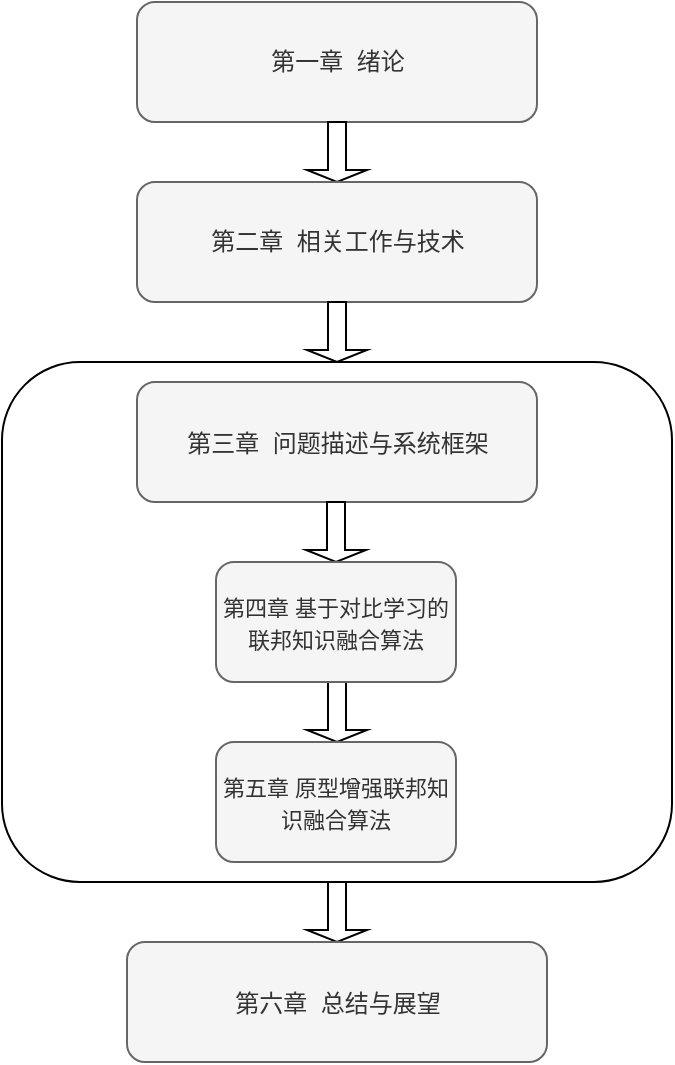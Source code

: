 <mxfile version="20.6.2" type="github">
  <diagram id="prtHgNgQTEPvFCAcTncT" name="Page-1">
    <mxGraphModel dx="1422" dy="774" grid="1" gridSize="10" guides="1" tooltips="1" connect="1" arrows="1" fold="1" page="1" pageScale="1" pageWidth="500" pageHeight="550" math="0" shadow="0">
      <root>
        <mxCell id="0" />
        <mxCell id="1" parent="0" />
        <mxCell id="z87Oanw4fjWxXuA4zBtN-1" value="第一章&amp;nbsp; 绪论" style="rounded=1;whiteSpace=wrap;html=1;fillColor=#f5f5f5;fontColor=#333333;strokeColor=#666666;" parent="1" vertex="1">
          <mxGeometry x="150.5" y="10" width="200" height="60" as="geometry" />
        </mxCell>
        <mxCell id="z87Oanw4fjWxXuA4zBtN-3" value="" style="shape=singleArrow;direction=south;whiteSpace=wrap;html=1;" parent="1" vertex="1">
          <mxGeometry x="235.5" y="70" width="30" height="30" as="geometry" />
        </mxCell>
        <mxCell id="z87Oanw4fjWxXuA4zBtN-7" value="第二章&amp;nbsp; 相关工作与技术" style="rounded=1;whiteSpace=wrap;html=1;fillColor=#f5f5f5;fontColor=#333333;strokeColor=#666666;" parent="1" vertex="1">
          <mxGeometry x="150.5" y="100" width="200" height="60" as="geometry" />
        </mxCell>
        <mxCell id="z87Oanw4fjWxXuA4zBtN-9" value="" style="shape=singleArrow;direction=south;whiteSpace=wrap;html=1;" parent="1" vertex="1">
          <mxGeometry x="235.5" y="160" width="30" height="30" as="geometry" />
        </mxCell>
        <mxCell id="z87Oanw4fjWxXuA4zBtN-11" value="" style="rounded=1;whiteSpace=wrap;html=1;verticalAlign=top;horizontal=1;fontSize=13;" parent="1" vertex="1">
          <mxGeometry x="83" y="190" width="335" height="260" as="geometry" />
        </mxCell>
        <mxCell id="z87Oanw4fjWxXuA4zBtN-12" value="&lt;font style=&quot;font-size: 12px;&quot;&gt;第三章&amp;nbsp; 问题描述与系统框架&lt;/font&gt;" style="rounded=1;whiteSpace=wrap;html=1;fontSize=13;fillColor=#f5f5f5;fontColor=#333333;strokeColor=#666666;" parent="1" vertex="1">
          <mxGeometry x="150.5" y="200" width="200" height="60" as="geometry" />
        </mxCell>
        <mxCell id="z87Oanw4fjWxXuA4zBtN-13" value="" style="shape=singleArrow;direction=south;whiteSpace=wrap;html=1;" parent="1" vertex="1">
          <mxGeometry x="235" y="260" width="30" height="30" as="geometry" />
        </mxCell>
        <mxCell id="z87Oanw4fjWxXuA4zBtN-14" value="" style="shape=singleArrow;direction=south;whiteSpace=wrap;html=1;" parent="1" vertex="1">
          <mxGeometry x="235.5" y="350" width="30" height="30" as="geometry" />
        </mxCell>
        <mxCell id="z87Oanw4fjWxXuA4zBtN-15" value="&lt;font style=&quot;font-size: 11px;&quot;&gt;第四章 基于对比学习的联邦知识融合算法&lt;/font&gt;" style="rounded=1;whiteSpace=wrap;html=1;fontSize=13;fillColor=#f5f5f5;fontColor=#333333;strokeColor=#666666;" parent="1" vertex="1">
          <mxGeometry x="190" y="290" width="120" height="60" as="geometry" />
        </mxCell>
        <mxCell id="z87Oanw4fjWxXuA4zBtN-16" value="&lt;font style=&quot;font-size: 11px;&quot;&gt;第五章 原型增强联邦知识融合算法&lt;/font&gt;" style="rounded=1;whiteSpace=wrap;html=1;fontSize=13;fillColor=#f5f5f5;fontColor=#333333;strokeColor=#666666;" parent="1" vertex="1">
          <mxGeometry x="190" y="380" width="120" height="60" as="geometry" />
        </mxCell>
        <mxCell id="z87Oanw4fjWxXuA4zBtN-17" value="" style="shape=singleArrow;direction=south;whiteSpace=wrap;html=1;" parent="1" vertex="1">
          <mxGeometry x="235.5" y="450" width="30" height="30" as="geometry" />
        </mxCell>
        <mxCell id="z87Oanw4fjWxXuA4zBtN-20" value="&lt;font style=&quot;font-size: 12px;&quot;&gt;第六章&amp;nbsp; 总结与展望&lt;/font&gt;" style="rounded=1;whiteSpace=wrap;html=1;fontSize=13;fillColor=#f5f5f5;fontColor=#333333;strokeColor=#666666;" parent="1" vertex="1">
          <mxGeometry x="145.5" y="480" width="210" height="60" as="geometry" />
        </mxCell>
      </root>
    </mxGraphModel>
  </diagram>
</mxfile>
